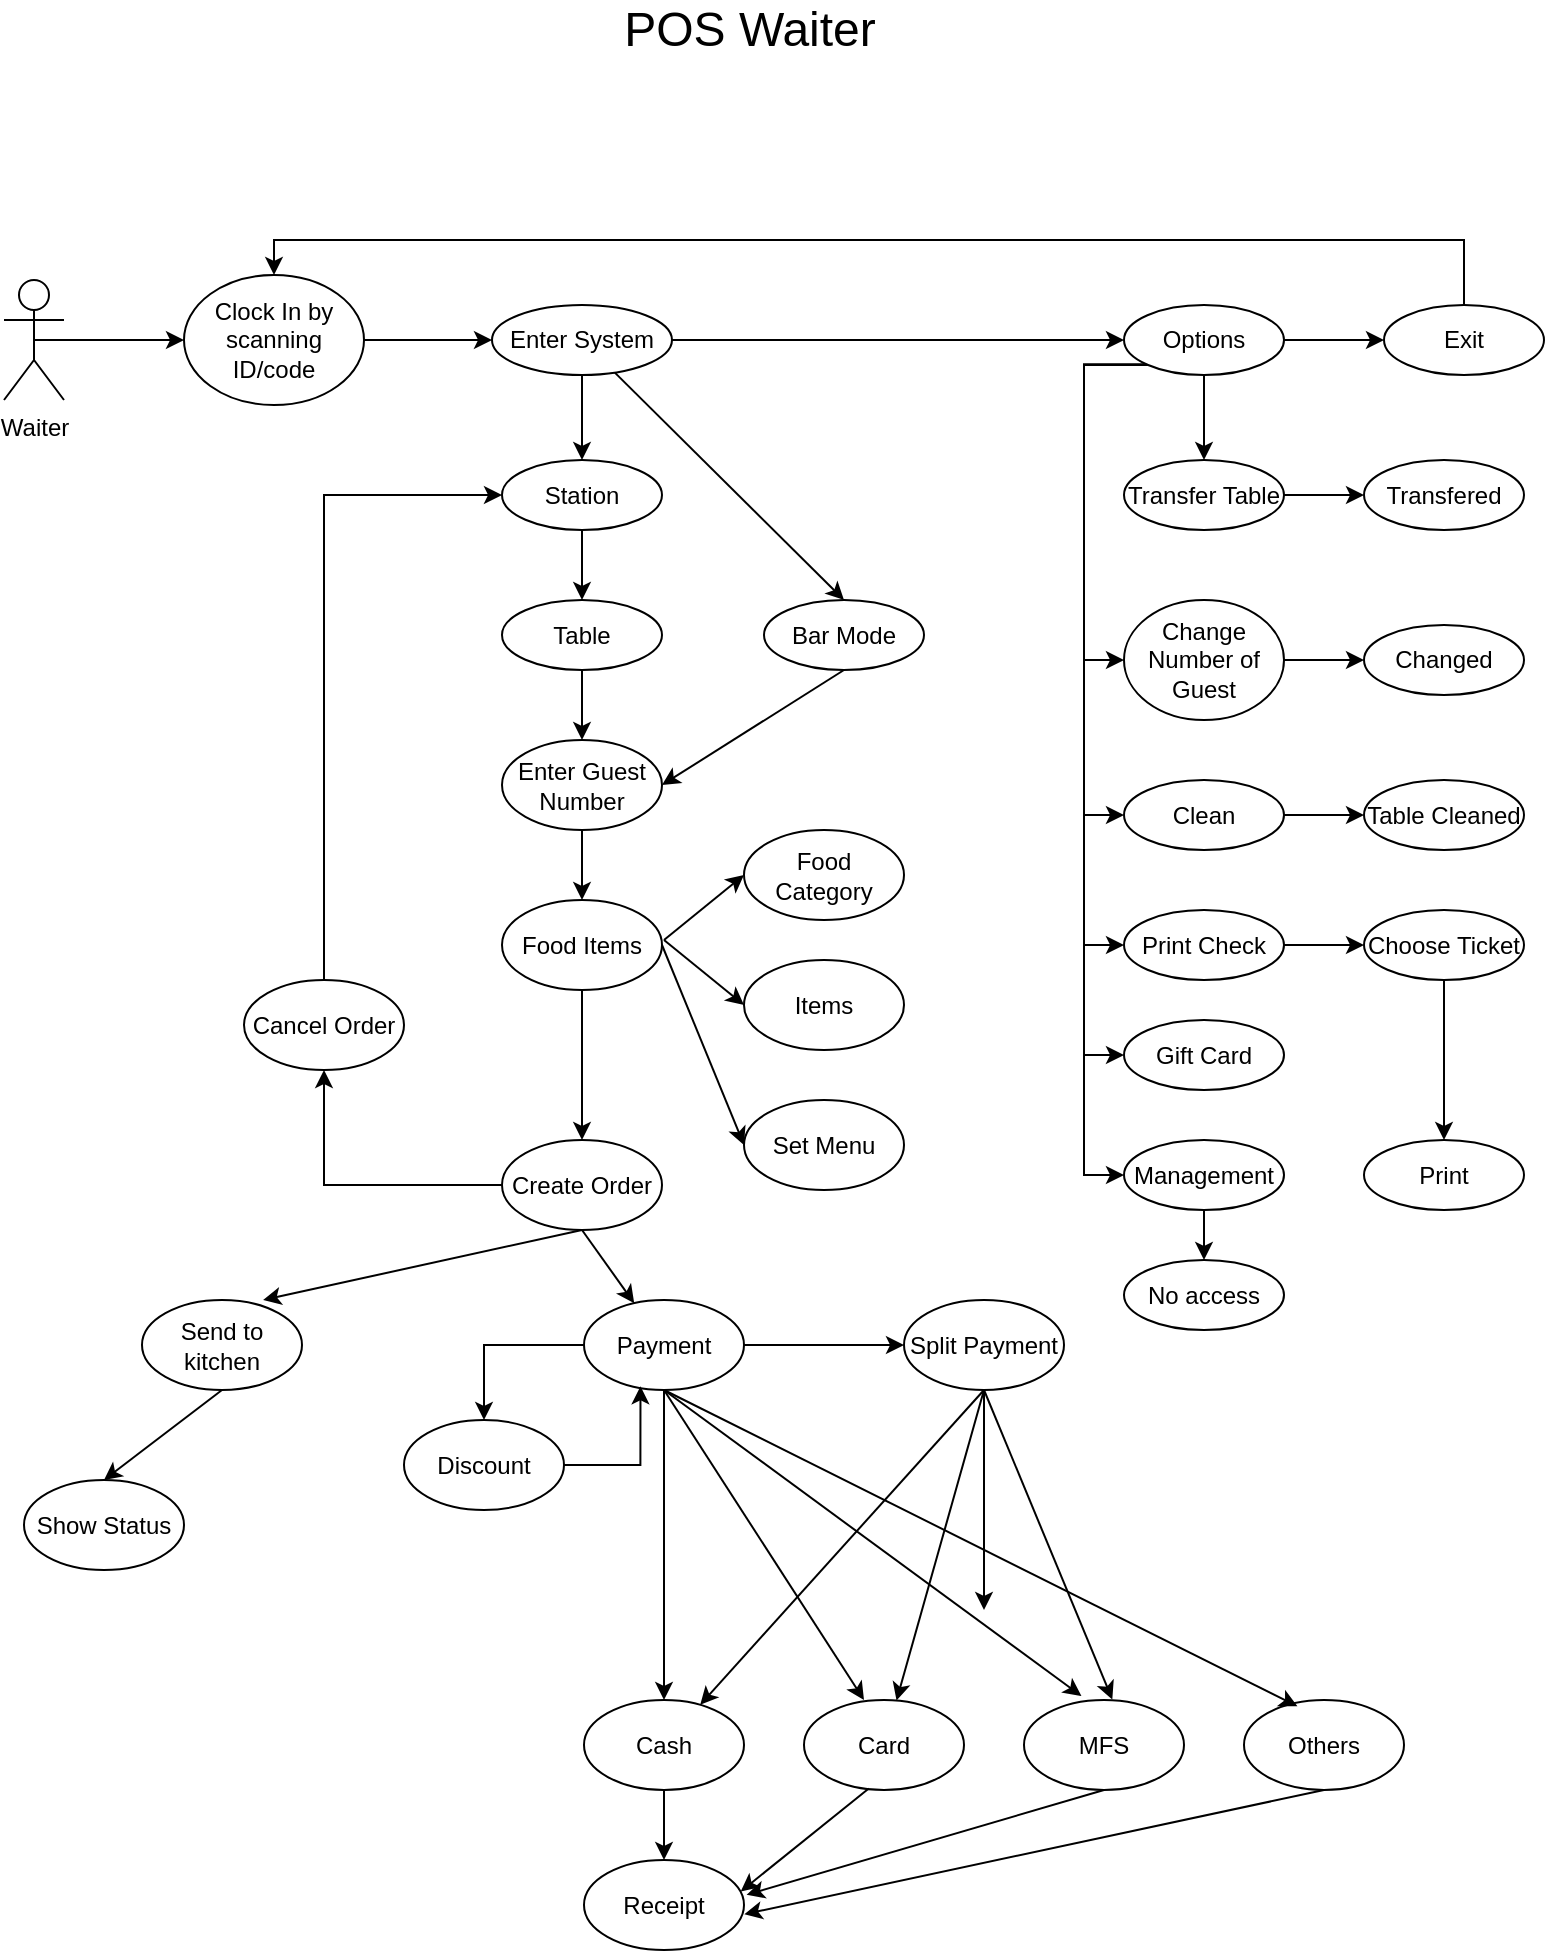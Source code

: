 <mxfile version="23.1.5" type="github">
  <diagram name="Page-1" id="knzAuW0coJMuKpMu3PRs">
    <mxGraphModel dx="1793" dy="933" grid="1" gridSize="10" guides="1" tooltips="1" connect="1" arrows="1" fold="1" page="1" pageScale="1" pageWidth="827" pageHeight="1169" math="0" shadow="0">
      <root>
        <mxCell id="0" />
        <mxCell id="1" parent="0" />
        <mxCell id="_PRdKNhxORNj2MjLX8KP-28" style="edgeStyle=orthogonalEdgeStyle;rounded=0;orthogonalLoop=1;jettySize=auto;html=1;exitX=0.5;exitY=0.5;exitDx=0;exitDy=0;exitPerimeter=0;" edge="1" parent="1" source="_SApVEIOftllvKabywyw-1" target="_SApVEIOftllvKabywyw-2">
          <mxGeometry relative="1" as="geometry" />
        </mxCell>
        <mxCell id="_SApVEIOftllvKabywyw-1" value="Waiter" style="shape=umlActor;verticalLabelPosition=bottom;verticalAlign=top;html=1;outlineConnect=0;" parent="1" vertex="1">
          <mxGeometry x="40" y="230" width="30" height="60" as="geometry" />
        </mxCell>
        <mxCell id="_PRdKNhxORNj2MjLX8KP-29" style="edgeStyle=orthogonalEdgeStyle;rounded=0;orthogonalLoop=1;jettySize=auto;html=1;" edge="1" parent="1" source="_SApVEIOftllvKabywyw-2" target="_SApVEIOftllvKabywyw-3">
          <mxGeometry relative="1" as="geometry" />
        </mxCell>
        <mxCell id="_SApVEIOftllvKabywyw-2" value="Clock In by scanning ID/code" style="ellipse;whiteSpace=wrap;html=1;" parent="1" vertex="1">
          <mxGeometry x="130" y="227.5" width="90" height="65" as="geometry" />
        </mxCell>
        <mxCell id="_PRdKNhxORNj2MjLX8KP-30" style="edgeStyle=orthogonalEdgeStyle;rounded=0;orthogonalLoop=1;jettySize=auto;html=1;entryX=0.5;entryY=0;entryDx=0;entryDy=0;" edge="1" parent="1" source="_SApVEIOftllvKabywyw-3" target="_SApVEIOftllvKabywyw-4">
          <mxGeometry relative="1" as="geometry" />
        </mxCell>
        <mxCell id="_PRdKNhxORNj2MjLX8KP-32" style="edgeStyle=orthogonalEdgeStyle;rounded=0;orthogonalLoop=1;jettySize=auto;html=1;entryX=0;entryY=0.5;entryDx=0;entryDy=0;" edge="1" parent="1" source="_SApVEIOftllvKabywyw-3" target="_SApVEIOftllvKabywyw-6">
          <mxGeometry relative="1" as="geometry" />
        </mxCell>
        <mxCell id="_SApVEIOftllvKabywyw-3" value="Enter System" style="ellipse;whiteSpace=wrap;html=1;" parent="1" vertex="1">
          <mxGeometry x="284" y="242.5" width="90" height="35" as="geometry" />
        </mxCell>
        <mxCell id="_PRdKNhxORNj2MjLX8KP-36" style="edgeStyle=orthogonalEdgeStyle;rounded=0;orthogonalLoop=1;jettySize=auto;html=1;entryX=0.5;entryY=0;entryDx=0;entryDy=0;" edge="1" parent="1" source="_SApVEIOftllvKabywyw-4" target="_SApVEIOftllvKabywyw-5">
          <mxGeometry relative="1" as="geometry" />
        </mxCell>
        <mxCell id="_SApVEIOftllvKabywyw-4" value="Station" style="ellipse;whiteSpace=wrap;html=1;" parent="1" vertex="1">
          <mxGeometry x="289" y="320" width="80" height="35" as="geometry" />
        </mxCell>
        <mxCell id="_PRdKNhxORNj2MjLX8KP-38" style="edgeStyle=orthogonalEdgeStyle;rounded=0;orthogonalLoop=1;jettySize=auto;html=1;entryX=0.5;entryY=0;entryDx=0;entryDy=0;" edge="1" parent="1" source="_SApVEIOftllvKabywyw-5" target="_PRdKNhxORNj2MjLX8KP-2">
          <mxGeometry relative="1" as="geometry" />
        </mxCell>
        <mxCell id="_SApVEIOftllvKabywyw-5" value="Table" style="ellipse;whiteSpace=wrap;html=1;" parent="1" vertex="1">
          <mxGeometry x="289" y="390" width="80" height="35" as="geometry" />
        </mxCell>
        <mxCell id="_PRdKNhxORNj2MjLX8KP-33" style="edgeStyle=orthogonalEdgeStyle;rounded=0;orthogonalLoop=1;jettySize=auto;html=1;" edge="1" parent="1" source="_SApVEIOftllvKabywyw-6" target="_PRdKNhxORNj2MjLX8KP-22">
          <mxGeometry relative="1" as="geometry" />
        </mxCell>
        <mxCell id="_PRdKNhxORNj2MjLX8KP-62" style="edgeStyle=orthogonalEdgeStyle;rounded=0;orthogonalLoop=1;jettySize=auto;html=1;" edge="1" parent="1" source="_SApVEIOftllvKabywyw-6" target="_PRdKNhxORNj2MjLX8KP-16">
          <mxGeometry relative="1" as="geometry" />
        </mxCell>
        <mxCell id="_PRdKNhxORNj2MjLX8KP-64" style="edgeStyle=orthogonalEdgeStyle;rounded=0;orthogonalLoop=1;jettySize=auto;html=1;exitX=0;exitY=1;exitDx=0;exitDy=0;entryX=0;entryY=0.5;entryDx=0;entryDy=0;" edge="1" parent="1" source="_SApVEIOftllvKabywyw-6" target="_PRdKNhxORNj2MjLX8KP-18">
          <mxGeometry relative="1" as="geometry">
            <Array as="points">
              <mxPoint x="580" y="272" />
              <mxPoint x="580" y="497" />
            </Array>
          </mxGeometry>
        </mxCell>
        <mxCell id="_PRdKNhxORNj2MjLX8KP-67" style="edgeStyle=orthogonalEdgeStyle;rounded=0;orthogonalLoop=1;jettySize=auto;html=1;exitX=0;exitY=1;exitDx=0;exitDy=0;entryX=0;entryY=0.5;entryDx=0;entryDy=0;" edge="1" parent="1" source="_SApVEIOftllvKabywyw-6" target="_PRdKNhxORNj2MjLX8KP-19">
          <mxGeometry relative="1" as="geometry">
            <Array as="points">
              <mxPoint x="580" y="272" />
              <mxPoint x="580" y="563" />
            </Array>
          </mxGeometry>
        </mxCell>
        <mxCell id="_PRdKNhxORNj2MjLX8KP-68" style="edgeStyle=orthogonalEdgeStyle;rounded=0;orthogonalLoop=1;jettySize=auto;html=1;exitX=0;exitY=1;exitDx=0;exitDy=0;entryX=0;entryY=0.5;entryDx=0;entryDy=0;" edge="1" parent="1" source="_SApVEIOftllvKabywyw-6" target="_PRdKNhxORNj2MjLX8KP-20">
          <mxGeometry relative="1" as="geometry">
            <Array as="points">
              <mxPoint x="580" y="272" />
              <mxPoint x="580" y="618" />
            </Array>
          </mxGeometry>
        </mxCell>
        <mxCell id="_PRdKNhxORNj2MjLX8KP-74" style="edgeStyle=orthogonalEdgeStyle;rounded=0;orthogonalLoop=1;jettySize=auto;html=1;exitX=0;exitY=1;exitDx=0;exitDy=0;entryX=0;entryY=0.5;entryDx=0;entryDy=0;" edge="1" parent="1" source="_SApVEIOftllvKabywyw-6" target="_PRdKNhxORNj2MjLX8KP-21">
          <mxGeometry relative="1" as="geometry">
            <Array as="points">
              <mxPoint x="580" y="272" />
              <mxPoint x="580" y="678" />
            </Array>
          </mxGeometry>
        </mxCell>
        <mxCell id="_SApVEIOftllvKabywyw-6" value="Options" style="ellipse;whiteSpace=wrap;html=1;" parent="1" vertex="1">
          <mxGeometry x="600" y="242.5" width="80" height="35" as="geometry" />
        </mxCell>
        <mxCell id="_PRdKNhxORNj2MjLX8KP-43" style="edgeStyle=orthogonalEdgeStyle;rounded=0;orthogonalLoop=1;jettySize=auto;html=1;entryX=0.5;entryY=0;entryDx=0;entryDy=0;" edge="1" parent="1" source="_PRdKNhxORNj2MjLX8KP-1" target="_PRdKNhxORNj2MjLX8KP-6">
          <mxGeometry relative="1" as="geometry" />
        </mxCell>
        <mxCell id="_PRdKNhxORNj2MjLX8KP-1" value="Food Items" style="ellipse;whiteSpace=wrap;html=1;" vertex="1" parent="1">
          <mxGeometry x="289" y="540" width="80" height="45" as="geometry" />
        </mxCell>
        <mxCell id="_PRdKNhxORNj2MjLX8KP-39" style="edgeStyle=orthogonalEdgeStyle;rounded=0;orthogonalLoop=1;jettySize=auto;html=1;entryX=0.5;entryY=0;entryDx=0;entryDy=0;" edge="1" parent="1" source="_PRdKNhxORNj2MjLX8KP-2" target="_PRdKNhxORNj2MjLX8KP-1">
          <mxGeometry relative="1" as="geometry" />
        </mxCell>
        <mxCell id="_PRdKNhxORNj2MjLX8KP-2" value="Enter Guest Number" style="ellipse;whiteSpace=wrap;html=1;" vertex="1" parent="1">
          <mxGeometry x="289" y="460" width="80" height="45" as="geometry" />
        </mxCell>
        <mxCell id="_PRdKNhxORNj2MjLX8KP-3" value="Food Category" style="ellipse;whiteSpace=wrap;html=1;" vertex="1" parent="1">
          <mxGeometry x="410" y="505" width="80" height="45" as="geometry" />
        </mxCell>
        <mxCell id="_PRdKNhxORNj2MjLX8KP-4" value="Items" style="ellipse;whiteSpace=wrap;html=1;" vertex="1" parent="1">
          <mxGeometry x="410" y="570" width="80" height="45" as="geometry" />
        </mxCell>
        <mxCell id="_PRdKNhxORNj2MjLX8KP-5" value="Set Menu" style="ellipse;whiteSpace=wrap;html=1;" vertex="1" parent="1">
          <mxGeometry x="410" y="640" width="80" height="45" as="geometry" />
        </mxCell>
        <mxCell id="_PRdKNhxORNj2MjLX8KP-83" style="edgeStyle=orthogonalEdgeStyle;rounded=0;orthogonalLoop=1;jettySize=auto;html=1;entryX=0.5;entryY=1;entryDx=0;entryDy=0;" edge="1" parent="1" source="_PRdKNhxORNj2MjLX8KP-6" target="_PRdKNhxORNj2MjLX8KP-78">
          <mxGeometry relative="1" as="geometry" />
        </mxCell>
        <mxCell id="_PRdKNhxORNj2MjLX8KP-6" value="Create Order" style="ellipse;whiteSpace=wrap;html=1;" vertex="1" parent="1">
          <mxGeometry x="289" y="660" width="80" height="45" as="geometry" />
        </mxCell>
        <mxCell id="_PRdKNhxORNj2MjLX8KP-7" value="Send to kitchen" style="ellipse;whiteSpace=wrap;html=1;" vertex="1" parent="1">
          <mxGeometry x="109" y="740" width="80" height="45" as="geometry" />
        </mxCell>
        <mxCell id="_PRdKNhxORNj2MjLX8KP-46" style="edgeStyle=orthogonalEdgeStyle;rounded=0;orthogonalLoop=1;jettySize=auto;html=1;" edge="1" parent="1" source="_PRdKNhxORNj2MjLX8KP-8" target="_PRdKNhxORNj2MjLX8KP-14">
          <mxGeometry relative="1" as="geometry" />
        </mxCell>
        <mxCell id="_PRdKNhxORNj2MjLX8KP-47" style="edgeStyle=orthogonalEdgeStyle;rounded=0;orthogonalLoop=1;jettySize=auto;html=1;entryX=0.5;entryY=0;entryDx=0;entryDy=0;" edge="1" parent="1" source="_PRdKNhxORNj2MjLX8KP-8" target="_PRdKNhxORNj2MjLX8KP-9">
          <mxGeometry relative="1" as="geometry" />
        </mxCell>
        <mxCell id="_PRdKNhxORNj2MjLX8KP-80" style="edgeStyle=orthogonalEdgeStyle;rounded=0;orthogonalLoop=1;jettySize=auto;html=1;entryX=0.5;entryY=0;entryDx=0;entryDy=0;" edge="1" parent="1" source="_PRdKNhxORNj2MjLX8KP-8" target="_PRdKNhxORNj2MjLX8KP-79">
          <mxGeometry relative="1" as="geometry" />
        </mxCell>
        <mxCell id="_PRdKNhxORNj2MjLX8KP-8" value="Payment" style="ellipse;whiteSpace=wrap;html=1;" vertex="1" parent="1">
          <mxGeometry x="330" y="740" width="80" height="45" as="geometry" />
        </mxCell>
        <mxCell id="_PRdKNhxORNj2MjLX8KP-56" style="edgeStyle=orthogonalEdgeStyle;rounded=0;orthogonalLoop=1;jettySize=auto;html=1;" edge="1" parent="1" source="_PRdKNhxORNj2MjLX8KP-9" target="_PRdKNhxORNj2MjLX8KP-13">
          <mxGeometry relative="1" as="geometry" />
        </mxCell>
        <mxCell id="_PRdKNhxORNj2MjLX8KP-9" value="Cash" style="ellipse;whiteSpace=wrap;html=1;" vertex="1" parent="1">
          <mxGeometry x="330" y="940" width="80" height="45" as="geometry" />
        </mxCell>
        <mxCell id="_PRdKNhxORNj2MjLX8KP-10" value="Card" style="ellipse;whiteSpace=wrap;html=1;" vertex="1" parent="1">
          <mxGeometry x="440" y="940" width="80" height="45" as="geometry" />
        </mxCell>
        <mxCell id="_PRdKNhxORNj2MjLX8KP-11" value="MFS" style="ellipse;whiteSpace=wrap;html=1;" vertex="1" parent="1">
          <mxGeometry x="550" y="940" width="80" height="45" as="geometry" />
        </mxCell>
        <mxCell id="_PRdKNhxORNj2MjLX8KP-12" value="Others" style="ellipse;whiteSpace=wrap;html=1;" vertex="1" parent="1">
          <mxGeometry x="660" y="940" width="80" height="45" as="geometry" />
        </mxCell>
        <mxCell id="_PRdKNhxORNj2MjLX8KP-13" value="Receipt" style="ellipse;whiteSpace=wrap;html=1;" vertex="1" parent="1">
          <mxGeometry x="330" y="1020" width="80" height="45" as="geometry" />
        </mxCell>
        <mxCell id="_PRdKNhxORNj2MjLX8KP-14" value="Split Payment" style="ellipse;whiteSpace=wrap;html=1;" vertex="1" parent="1">
          <mxGeometry x="490" y="740" width="80" height="45" as="geometry" />
        </mxCell>
        <mxCell id="_PRdKNhxORNj2MjLX8KP-15" value="Bar Mode" style="ellipse;whiteSpace=wrap;html=1;" vertex="1" parent="1">
          <mxGeometry x="420" y="390" width="80" height="35" as="geometry" />
        </mxCell>
        <mxCell id="_PRdKNhxORNj2MjLX8KP-69" style="edgeStyle=orthogonalEdgeStyle;rounded=0;orthogonalLoop=1;jettySize=auto;html=1;exitX=1;exitY=0.5;exitDx=0;exitDy=0;entryX=0;entryY=0.5;entryDx=0;entryDy=0;" edge="1" parent="1" source="_PRdKNhxORNj2MjLX8KP-16" target="_PRdKNhxORNj2MjLX8KP-23">
          <mxGeometry relative="1" as="geometry" />
        </mxCell>
        <mxCell id="_PRdKNhxORNj2MjLX8KP-16" value="Transfer Table" style="ellipse;whiteSpace=wrap;html=1;" vertex="1" parent="1">
          <mxGeometry x="600" y="320" width="80" height="35" as="geometry" />
        </mxCell>
        <mxCell id="_PRdKNhxORNj2MjLX8KP-70" style="edgeStyle=orthogonalEdgeStyle;rounded=0;orthogonalLoop=1;jettySize=auto;html=1;" edge="1" parent="1" source="_PRdKNhxORNj2MjLX8KP-17" target="_PRdKNhxORNj2MjLX8KP-24">
          <mxGeometry relative="1" as="geometry" />
        </mxCell>
        <mxCell id="_PRdKNhxORNj2MjLX8KP-17" value="Change Number of Guest" style="ellipse;whiteSpace=wrap;html=1;" vertex="1" parent="1">
          <mxGeometry x="600" y="390" width="80" height="60" as="geometry" />
        </mxCell>
        <mxCell id="_PRdKNhxORNj2MjLX8KP-71" style="edgeStyle=orthogonalEdgeStyle;rounded=0;orthogonalLoop=1;jettySize=auto;html=1;entryX=0;entryY=0.5;entryDx=0;entryDy=0;" edge="1" parent="1" source="_PRdKNhxORNj2MjLX8KP-18" target="_PRdKNhxORNj2MjLX8KP-25">
          <mxGeometry relative="1" as="geometry" />
        </mxCell>
        <mxCell id="_PRdKNhxORNj2MjLX8KP-18" value="Clean" style="ellipse;whiteSpace=wrap;html=1;" vertex="1" parent="1">
          <mxGeometry x="600" y="480" width="80" height="35" as="geometry" />
        </mxCell>
        <mxCell id="_PRdKNhxORNj2MjLX8KP-72" style="edgeStyle=orthogonalEdgeStyle;rounded=0;orthogonalLoop=1;jettySize=auto;html=1;" edge="1" parent="1" source="_PRdKNhxORNj2MjLX8KP-19" target="_PRdKNhxORNj2MjLX8KP-26">
          <mxGeometry relative="1" as="geometry" />
        </mxCell>
        <mxCell id="_PRdKNhxORNj2MjLX8KP-19" value="Print Check" style="ellipse;whiteSpace=wrap;html=1;" vertex="1" parent="1">
          <mxGeometry x="600" y="545" width="80" height="35" as="geometry" />
        </mxCell>
        <mxCell id="_PRdKNhxORNj2MjLX8KP-20" value="Gift Card" style="ellipse;whiteSpace=wrap;html=1;" vertex="1" parent="1">
          <mxGeometry x="600" y="600" width="80" height="35" as="geometry" />
        </mxCell>
        <mxCell id="_PRdKNhxORNj2MjLX8KP-76" style="edgeStyle=orthogonalEdgeStyle;rounded=0;orthogonalLoop=1;jettySize=auto;html=1;" edge="1" parent="1" source="_PRdKNhxORNj2MjLX8KP-21" target="_PRdKNhxORNj2MjLX8KP-75">
          <mxGeometry relative="1" as="geometry" />
        </mxCell>
        <mxCell id="_PRdKNhxORNj2MjLX8KP-21" value="Management" style="ellipse;whiteSpace=wrap;html=1;" vertex="1" parent="1">
          <mxGeometry x="600" y="660" width="80" height="35" as="geometry" />
        </mxCell>
        <mxCell id="_PRdKNhxORNj2MjLX8KP-34" style="edgeStyle=orthogonalEdgeStyle;rounded=0;orthogonalLoop=1;jettySize=auto;html=1;entryX=0.5;entryY=0;entryDx=0;entryDy=0;" edge="1" parent="1" source="_PRdKNhxORNj2MjLX8KP-22" target="_SApVEIOftllvKabywyw-2">
          <mxGeometry relative="1" as="geometry">
            <mxPoint x="290" y="230" as="targetPoint" />
            <Array as="points">
              <mxPoint x="770" y="210" />
              <mxPoint x="175" y="210" />
            </Array>
          </mxGeometry>
        </mxCell>
        <mxCell id="_PRdKNhxORNj2MjLX8KP-22" value="Exit" style="ellipse;whiteSpace=wrap;html=1;" vertex="1" parent="1">
          <mxGeometry x="730" y="242.5" width="80" height="35" as="geometry" />
        </mxCell>
        <mxCell id="_PRdKNhxORNj2MjLX8KP-23" value="Transfered" style="ellipse;whiteSpace=wrap;html=1;" vertex="1" parent="1">
          <mxGeometry x="720" y="320" width="80" height="35" as="geometry" />
        </mxCell>
        <mxCell id="_PRdKNhxORNj2MjLX8KP-24" value="Changed" style="ellipse;whiteSpace=wrap;html=1;" vertex="1" parent="1">
          <mxGeometry x="720" y="402.5" width="80" height="35" as="geometry" />
        </mxCell>
        <mxCell id="_PRdKNhxORNj2MjLX8KP-25" value="Table Cleaned" style="ellipse;whiteSpace=wrap;html=1;" vertex="1" parent="1">
          <mxGeometry x="720" y="480" width="80" height="35" as="geometry" />
        </mxCell>
        <mxCell id="_PRdKNhxORNj2MjLX8KP-73" style="edgeStyle=orthogonalEdgeStyle;rounded=0;orthogonalLoop=1;jettySize=auto;html=1;entryX=0.5;entryY=0;entryDx=0;entryDy=0;" edge="1" parent="1" source="_PRdKNhxORNj2MjLX8KP-26" target="_PRdKNhxORNj2MjLX8KP-27">
          <mxGeometry relative="1" as="geometry" />
        </mxCell>
        <mxCell id="_PRdKNhxORNj2MjLX8KP-26" value="Choose Ticket" style="ellipse;whiteSpace=wrap;html=1;" vertex="1" parent="1">
          <mxGeometry x="720" y="545" width="80" height="35" as="geometry" />
        </mxCell>
        <mxCell id="_PRdKNhxORNj2MjLX8KP-27" value="Print" style="ellipse;whiteSpace=wrap;html=1;" vertex="1" parent="1">
          <mxGeometry x="720" y="660" width="80" height="35" as="geometry" />
        </mxCell>
        <mxCell id="_PRdKNhxORNj2MjLX8KP-35" value="" style="endArrow=classic;html=1;rounded=0;entryX=0.5;entryY=0;entryDx=0;entryDy=0;" edge="1" parent="1" source="_SApVEIOftllvKabywyw-3" target="_PRdKNhxORNj2MjLX8KP-15">
          <mxGeometry width="50" height="50" relative="1" as="geometry">
            <mxPoint x="430" y="470" as="sourcePoint" />
            <mxPoint x="480" y="420" as="targetPoint" />
          </mxGeometry>
        </mxCell>
        <mxCell id="_PRdKNhxORNj2MjLX8KP-37" value="" style="endArrow=classic;html=1;rounded=0;entryX=1;entryY=0.5;entryDx=0;entryDy=0;exitX=0.5;exitY=1;exitDx=0;exitDy=0;" edge="1" parent="1" source="_PRdKNhxORNj2MjLX8KP-15" target="_PRdKNhxORNj2MjLX8KP-2">
          <mxGeometry width="50" height="50" relative="1" as="geometry">
            <mxPoint x="440" y="440" as="sourcePoint" />
            <mxPoint x="480" y="420" as="targetPoint" />
          </mxGeometry>
        </mxCell>
        <mxCell id="_PRdKNhxORNj2MjLX8KP-40" value="" style="endArrow=classic;html=1;rounded=0;entryX=0;entryY=0.5;entryDx=0;entryDy=0;" edge="1" parent="1" target="_PRdKNhxORNj2MjLX8KP-3">
          <mxGeometry width="50" height="50" relative="1" as="geometry">
            <mxPoint x="370" y="560" as="sourcePoint" />
            <mxPoint x="480" y="560" as="targetPoint" />
          </mxGeometry>
        </mxCell>
        <mxCell id="_PRdKNhxORNj2MjLX8KP-41" value="" style="endArrow=classic;html=1;rounded=0;entryX=0;entryY=0.5;entryDx=0;entryDy=0;" edge="1" parent="1" target="_PRdKNhxORNj2MjLX8KP-4">
          <mxGeometry width="50" height="50" relative="1" as="geometry">
            <mxPoint x="370" y="560" as="sourcePoint" />
            <mxPoint x="480" y="560" as="targetPoint" />
          </mxGeometry>
        </mxCell>
        <mxCell id="_PRdKNhxORNj2MjLX8KP-42" value="" style="endArrow=classic;html=1;rounded=0;exitX=1;exitY=0.5;exitDx=0;exitDy=0;entryX=0;entryY=0.5;entryDx=0;entryDy=0;" edge="1" parent="1" source="_PRdKNhxORNj2MjLX8KP-1" target="_PRdKNhxORNj2MjLX8KP-5">
          <mxGeometry width="50" height="50" relative="1" as="geometry">
            <mxPoint x="430" y="610" as="sourcePoint" />
            <mxPoint x="480" y="560" as="targetPoint" />
          </mxGeometry>
        </mxCell>
        <mxCell id="_PRdKNhxORNj2MjLX8KP-44" value="" style="endArrow=classic;html=1;rounded=0;exitX=0.5;exitY=1;exitDx=0;exitDy=0;entryX=0.757;entryY=0;entryDx=0;entryDy=0;entryPerimeter=0;" edge="1" parent="1" source="_PRdKNhxORNj2MjLX8KP-6" target="_PRdKNhxORNj2MjLX8KP-7">
          <mxGeometry width="50" height="50" relative="1" as="geometry">
            <mxPoint x="400" y="760" as="sourcePoint" />
            <mxPoint x="450" y="710" as="targetPoint" />
          </mxGeometry>
        </mxCell>
        <mxCell id="_PRdKNhxORNj2MjLX8KP-45" value="" style="endArrow=classic;html=1;rounded=0;exitX=0.5;exitY=1;exitDx=0;exitDy=0;" edge="1" parent="1" source="_PRdKNhxORNj2MjLX8KP-6" target="_PRdKNhxORNj2MjLX8KP-8">
          <mxGeometry width="50" height="50" relative="1" as="geometry">
            <mxPoint x="400" y="760" as="sourcePoint" />
            <mxPoint x="450" y="710" as="targetPoint" />
          </mxGeometry>
        </mxCell>
        <mxCell id="_PRdKNhxORNj2MjLX8KP-49" value="" style="endArrow=classic;html=1;rounded=0;exitX=0.5;exitY=1;exitDx=0;exitDy=0;entryX=0.375;entryY=0;entryDx=0;entryDy=0;entryPerimeter=0;" edge="1" parent="1" source="_PRdKNhxORNj2MjLX8KP-8" target="_PRdKNhxORNj2MjLX8KP-10">
          <mxGeometry width="50" height="50" relative="1" as="geometry">
            <mxPoint x="400" y="760" as="sourcePoint" />
            <mxPoint x="450" y="710" as="targetPoint" />
          </mxGeometry>
        </mxCell>
        <mxCell id="_PRdKNhxORNj2MjLX8KP-50" value="" style="endArrow=classic;html=1;rounded=0;exitX=0.5;exitY=1;exitDx=0;exitDy=0;entryX=0.359;entryY=-0.044;entryDx=0;entryDy=0;entryPerimeter=0;" edge="1" parent="1" source="_PRdKNhxORNj2MjLX8KP-8" target="_PRdKNhxORNj2MjLX8KP-11">
          <mxGeometry width="50" height="50" relative="1" as="geometry">
            <mxPoint x="400" y="760" as="sourcePoint" />
            <mxPoint x="450" y="710" as="targetPoint" />
          </mxGeometry>
        </mxCell>
        <mxCell id="_PRdKNhxORNj2MjLX8KP-51" value="" style="endArrow=classic;html=1;rounded=0;exitX=0.5;exitY=1;exitDx=0;exitDy=0;entryX=0.334;entryY=0.07;entryDx=0;entryDy=0;entryPerimeter=0;" edge="1" parent="1" source="_PRdKNhxORNj2MjLX8KP-8" target="_PRdKNhxORNj2MjLX8KP-12">
          <mxGeometry width="50" height="50" relative="1" as="geometry">
            <mxPoint x="400" y="760" as="sourcePoint" />
            <mxPoint x="450" y="710" as="targetPoint" />
          </mxGeometry>
        </mxCell>
        <mxCell id="_PRdKNhxORNj2MjLX8KP-52" value="" style="endArrow=classic;html=1;rounded=0;exitX=0.5;exitY=1;exitDx=0;exitDy=0;" edge="1" parent="1" source="_PRdKNhxORNj2MjLX8KP-14" target="_PRdKNhxORNj2MjLX8KP-9">
          <mxGeometry width="50" height="50" relative="1" as="geometry">
            <mxPoint x="400" y="760" as="sourcePoint" />
            <mxPoint x="450" y="710" as="targetPoint" />
          </mxGeometry>
        </mxCell>
        <mxCell id="_PRdKNhxORNj2MjLX8KP-53" value="" style="endArrow=classic;html=1;rounded=0;exitX=0.5;exitY=1;exitDx=0;exitDy=0;" edge="1" parent="1" source="_PRdKNhxORNj2MjLX8KP-14" target="_PRdKNhxORNj2MjLX8KP-10">
          <mxGeometry width="50" height="50" relative="1" as="geometry">
            <mxPoint x="400" y="760" as="sourcePoint" />
            <mxPoint x="450" y="710" as="targetPoint" />
          </mxGeometry>
        </mxCell>
        <mxCell id="_PRdKNhxORNj2MjLX8KP-54" value="" style="endArrow=classic;html=1;rounded=0;exitX=0.5;exitY=1;exitDx=0;exitDy=0;entryX=0.552;entryY=-0.006;entryDx=0;entryDy=0;entryPerimeter=0;" edge="1" parent="1" source="_PRdKNhxORNj2MjLX8KP-14" target="_PRdKNhxORNj2MjLX8KP-11">
          <mxGeometry width="50" height="50" relative="1" as="geometry">
            <mxPoint x="400" y="760" as="sourcePoint" />
            <mxPoint x="450" y="710" as="targetPoint" />
          </mxGeometry>
        </mxCell>
        <mxCell id="_PRdKNhxORNj2MjLX8KP-55" value="" style="endArrow=classic;html=1;rounded=0;exitX=0.5;exitY=1;exitDx=0;exitDy=0;" edge="1" parent="1" source="_PRdKNhxORNj2MjLX8KP-14">
          <mxGeometry width="50" height="50" relative="1" as="geometry">
            <mxPoint x="400" y="760" as="sourcePoint" />
            <mxPoint x="530" y="895" as="targetPoint" />
          </mxGeometry>
        </mxCell>
        <mxCell id="_PRdKNhxORNj2MjLX8KP-57" value="" style="endArrow=classic;html=1;rounded=0;exitX=0.405;exitY=0.984;exitDx=0;exitDy=0;exitPerimeter=0;entryX=0.98;entryY=0.349;entryDx=0;entryDy=0;entryPerimeter=0;" edge="1" parent="1" source="_PRdKNhxORNj2MjLX8KP-10" target="_PRdKNhxORNj2MjLX8KP-13">
          <mxGeometry width="50" height="50" relative="1" as="geometry">
            <mxPoint x="400" y="930" as="sourcePoint" />
            <mxPoint x="450" y="880" as="targetPoint" />
          </mxGeometry>
        </mxCell>
        <mxCell id="_PRdKNhxORNj2MjLX8KP-58" value="" style="endArrow=classic;html=1;rounded=0;exitX=0.5;exitY=1;exitDx=0;exitDy=0;entryX=1.016;entryY=0.387;entryDx=0;entryDy=0;entryPerimeter=0;" edge="1" parent="1" source="_PRdKNhxORNj2MjLX8KP-11" target="_PRdKNhxORNj2MjLX8KP-13">
          <mxGeometry width="50" height="50" relative="1" as="geometry">
            <mxPoint x="400" y="930" as="sourcePoint" />
            <mxPoint x="450" y="880" as="targetPoint" />
          </mxGeometry>
        </mxCell>
        <mxCell id="_PRdKNhxORNj2MjLX8KP-59" value="" style="endArrow=classic;html=1;rounded=0;exitX=0.5;exitY=1;exitDx=0;exitDy=0;entryX=1.002;entryY=0.603;entryDx=0;entryDy=0;entryPerimeter=0;" edge="1" parent="1" source="_PRdKNhxORNj2MjLX8KP-12" target="_PRdKNhxORNj2MjLX8KP-13">
          <mxGeometry width="50" height="50" relative="1" as="geometry">
            <mxPoint x="400" y="930" as="sourcePoint" />
            <mxPoint x="450" y="880" as="targetPoint" />
          </mxGeometry>
        </mxCell>
        <mxCell id="_PRdKNhxORNj2MjLX8KP-60" value="Show Status" style="ellipse;whiteSpace=wrap;html=1;" vertex="1" parent="1">
          <mxGeometry x="50" y="830" width="80" height="45" as="geometry" />
        </mxCell>
        <mxCell id="_PRdKNhxORNj2MjLX8KP-61" value="" style="endArrow=classic;html=1;rounded=0;exitX=0.5;exitY=1;exitDx=0;exitDy=0;entryX=0.5;entryY=0;entryDx=0;entryDy=0;" edge="1" parent="1" source="_PRdKNhxORNj2MjLX8KP-7" target="_PRdKNhxORNj2MjLX8KP-60">
          <mxGeometry width="50" height="50" relative="1" as="geometry">
            <mxPoint x="290" y="820" as="sourcePoint" />
            <mxPoint x="340" y="770" as="targetPoint" />
          </mxGeometry>
        </mxCell>
        <mxCell id="_PRdKNhxORNj2MjLX8KP-63" style="edgeStyle=orthogonalEdgeStyle;rounded=0;orthogonalLoop=1;jettySize=auto;html=1;exitX=0;exitY=1;exitDx=0;exitDy=0;entryX=0;entryY=0.5;entryDx=0;entryDy=0;" edge="1" parent="1" source="_SApVEIOftllvKabywyw-6" target="_PRdKNhxORNj2MjLX8KP-17">
          <mxGeometry relative="1" as="geometry">
            <Array as="points">
              <mxPoint x="580" y="272" />
              <mxPoint x="580" y="420" />
            </Array>
          </mxGeometry>
        </mxCell>
        <mxCell id="_PRdKNhxORNj2MjLX8KP-75" value="No access" style="ellipse;whiteSpace=wrap;html=1;" vertex="1" parent="1">
          <mxGeometry x="600" y="720" width="80" height="35" as="geometry" />
        </mxCell>
        <mxCell id="_PRdKNhxORNj2MjLX8KP-77" value="POS Waiter" style="text;html=1;align=center;verticalAlign=middle;whiteSpace=wrap;rounded=0;fontSize=24;" vertex="1" parent="1">
          <mxGeometry x="305" y="90" width="216" height="30" as="geometry" />
        </mxCell>
        <mxCell id="_PRdKNhxORNj2MjLX8KP-84" style="edgeStyle=orthogonalEdgeStyle;rounded=0;orthogonalLoop=1;jettySize=auto;html=1;entryX=0;entryY=0.5;entryDx=0;entryDy=0;" edge="1" parent="1" source="_PRdKNhxORNj2MjLX8KP-78" target="_SApVEIOftllvKabywyw-4">
          <mxGeometry relative="1" as="geometry">
            <Array as="points">
              <mxPoint x="200" y="338" />
            </Array>
          </mxGeometry>
        </mxCell>
        <mxCell id="_PRdKNhxORNj2MjLX8KP-78" value="Cancel Order" style="ellipse;whiteSpace=wrap;html=1;" vertex="1" parent="1">
          <mxGeometry x="160" y="580" width="80" height="45" as="geometry" />
        </mxCell>
        <mxCell id="_PRdKNhxORNj2MjLX8KP-79" value="Discount" style="ellipse;whiteSpace=wrap;html=1;" vertex="1" parent="1">
          <mxGeometry x="240" y="800" width="80" height="45" as="geometry" />
        </mxCell>
        <mxCell id="_PRdKNhxORNj2MjLX8KP-82" style="edgeStyle=orthogonalEdgeStyle;rounded=0;orthogonalLoop=1;jettySize=auto;html=1;entryX=0.353;entryY=0.959;entryDx=0;entryDy=0;entryPerimeter=0;" edge="1" parent="1" source="_PRdKNhxORNj2MjLX8KP-79" target="_PRdKNhxORNj2MjLX8KP-8">
          <mxGeometry relative="1" as="geometry" />
        </mxCell>
      </root>
    </mxGraphModel>
  </diagram>
</mxfile>
